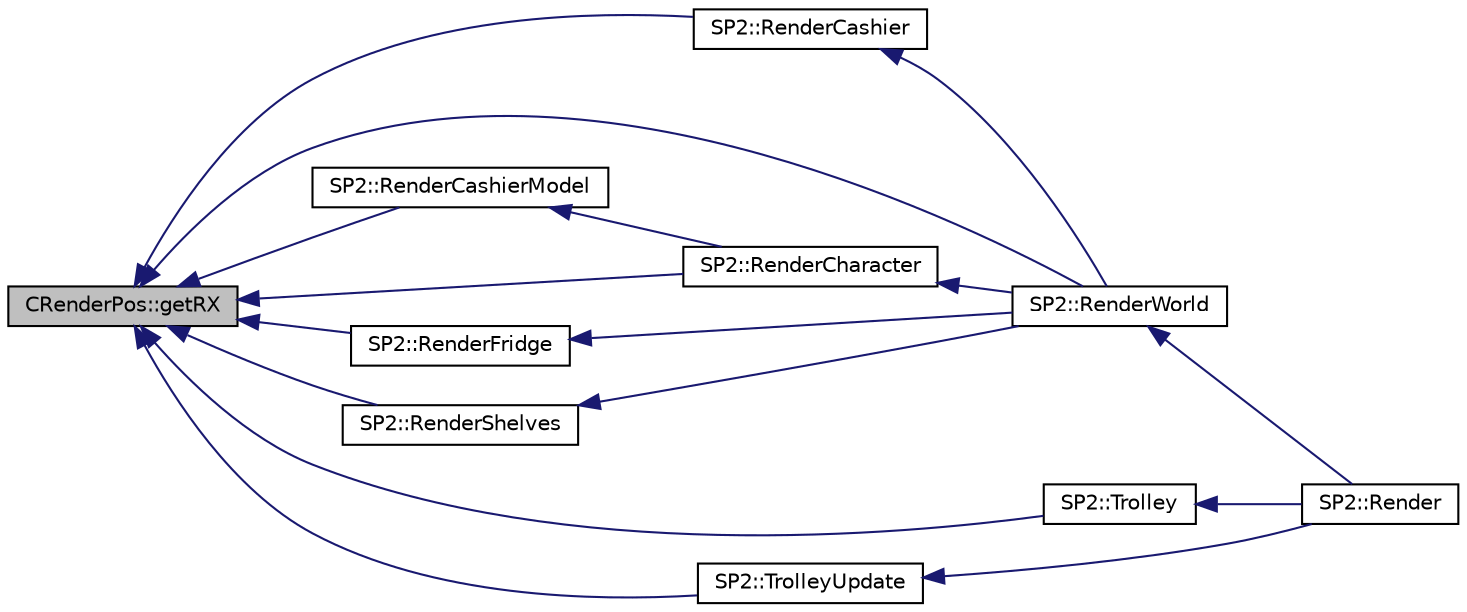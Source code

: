 digraph "CRenderPos::getRX"
{
  bgcolor="transparent";
  edge [fontname="Helvetica",fontsize="10",labelfontname="Helvetica",labelfontsize="10"];
  node [fontname="Helvetica",fontsize="10",shape=record];
  rankdir="LR";
  Node1 [label="CRenderPos::getRX",height=0.2,width=0.4,color="black", fillcolor="grey75", style="filled", fontcolor="black"];
  Node1 -> Node2 [dir="back",color="midnightblue",fontsize="10",style="solid",fontname="Helvetica"];
  Node2 [label="SP2::RenderCashier",height=0.2,width=0.4,color="black",URL="$classSP2.html#aef63cecb704d08d6f01e8862f1560878"];
  Node2 -> Node3 [dir="back",color="midnightblue",fontsize="10",style="solid",fontname="Helvetica"];
  Node3 [label="SP2::RenderWorld",height=0.2,width=0.4,color="black",URL="$classSP2.html#ae841ebf184eb3abf840bc54af48fb3c5"];
  Node3 -> Node4 [dir="back",color="midnightblue",fontsize="10",style="solid",fontname="Helvetica"];
  Node4 [label="SP2::Render",height=0.2,width=0.4,color="black",URL="$classSP2.html#a90159ea511cadcc99364c6f75d108a71"];
  Node1 -> Node5 [dir="back",color="midnightblue",fontsize="10",style="solid",fontname="Helvetica"];
  Node5 [label="SP2::RenderCashierModel",height=0.2,width=0.4,color="black",URL="$classSP2.html#a8ef9dc2ac971aa66fed381ebb7b52821"];
  Node5 -> Node6 [dir="back",color="midnightblue",fontsize="10",style="solid",fontname="Helvetica"];
  Node6 [label="SP2::RenderCharacter",height=0.2,width=0.4,color="black",URL="$classSP2.html#a1575e4510c94863f957f85a321ce0bab"];
  Node6 -> Node3 [dir="back",color="midnightblue",fontsize="10",style="solid",fontname="Helvetica"];
  Node1 -> Node6 [dir="back",color="midnightblue",fontsize="10",style="solid",fontname="Helvetica"];
  Node1 -> Node7 [dir="back",color="midnightblue",fontsize="10",style="solid",fontname="Helvetica"];
  Node7 [label="SP2::RenderFridge",height=0.2,width=0.4,color="black",URL="$classSP2.html#a55ac9c42c9a10b7b54d2719e4e983d8f"];
  Node7 -> Node3 [dir="back",color="midnightblue",fontsize="10",style="solid",fontname="Helvetica"];
  Node1 -> Node8 [dir="back",color="midnightblue",fontsize="10",style="solid",fontname="Helvetica"];
  Node8 [label="SP2::RenderShelves",height=0.2,width=0.4,color="black",URL="$classSP2.html#aaf03567aeab1b20fe09c1fd2846e3524"];
  Node8 -> Node3 [dir="back",color="midnightblue",fontsize="10",style="solid",fontname="Helvetica"];
  Node1 -> Node3 [dir="back",color="midnightblue",fontsize="10",style="solid",fontname="Helvetica"];
  Node1 -> Node9 [dir="back",color="midnightblue",fontsize="10",style="solid",fontname="Helvetica"];
  Node9 [label="SP2::Trolley",height=0.2,width=0.4,color="black",URL="$classSP2.html#a4db34fd691c1fd573314e97cd67018d2"];
  Node9 -> Node4 [dir="back",color="midnightblue",fontsize="10",style="solid",fontname="Helvetica"];
  Node1 -> Node10 [dir="back",color="midnightblue",fontsize="10",style="solid",fontname="Helvetica"];
  Node10 [label="SP2::TrolleyUpdate",height=0.2,width=0.4,color="black",URL="$classSP2.html#aad07f77a1ec1a488c91483bcf29c3723"];
  Node10 -> Node4 [dir="back",color="midnightblue",fontsize="10",style="solid",fontname="Helvetica"];
}
